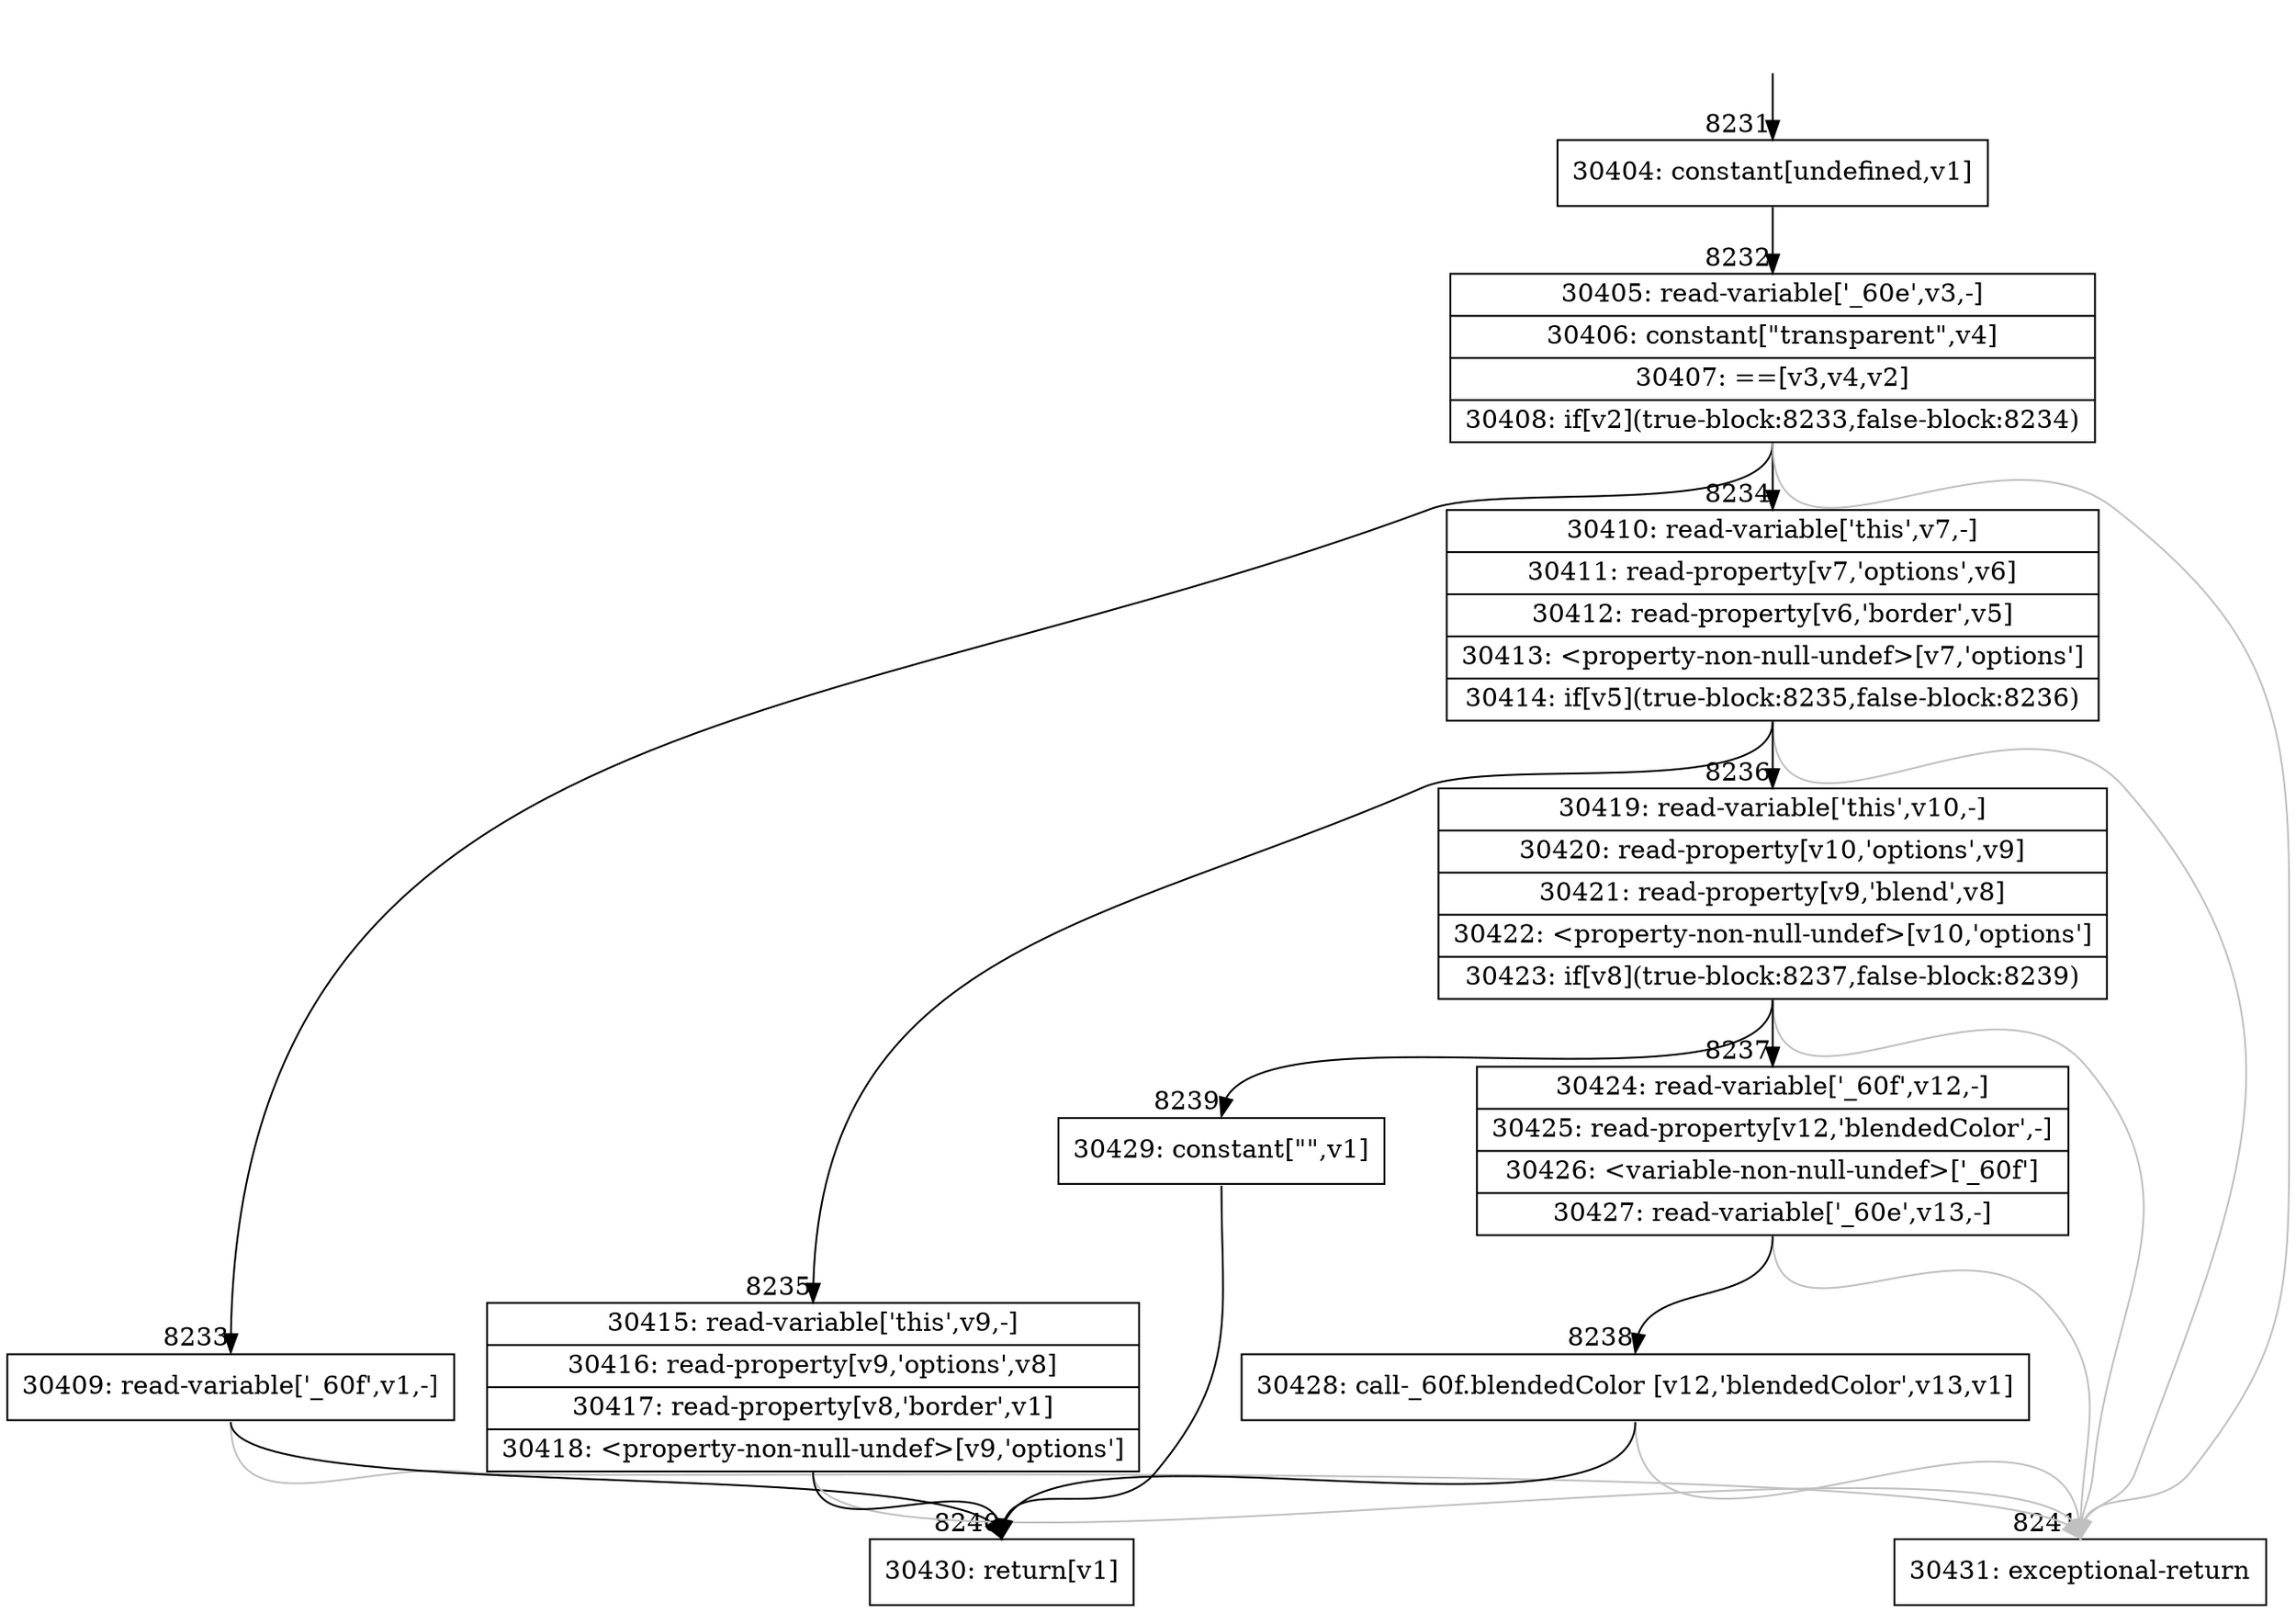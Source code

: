 digraph {
rankdir="TD"
BB_entry541[shape=none,label=""];
BB_entry541 -> BB8231 [tailport=s, headport=n, headlabel="    8231"]
BB8231 [shape=record label="{30404: constant[undefined,v1]}" ] 
BB8231 -> BB8232 [tailport=s, headport=n, headlabel="      8232"]
BB8232 [shape=record label="{30405: read-variable['_60e',v3,-]|30406: constant[\"transparent\",v4]|30407: ==[v3,v4,v2]|30408: if[v2](true-block:8233,false-block:8234)}" ] 
BB8232 -> BB8233 [tailport=s, headport=n, headlabel="      8233"]
BB8232 -> BB8234 [tailport=s, headport=n, headlabel="      8234"]
BB8232 -> BB8241 [tailport=s, headport=n, color=gray, headlabel="      8241"]
BB8233 [shape=record label="{30409: read-variable['_60f',v1,-]}" ] 
BB8233 -> BB8240 [tailport=s, headport=n, headlabel="      8240"]
BB8233 -> BB8241 [tailport=s, headport=n, color=gray]
BB8234 [shape=record label="{30410: read-variable['this',v7,-]|30411: read-property[v7,'options',v6]|30412: read-property[v6,'border',v5]|30413: \<property-non-null-undef\>[v7,'options']|30414: if[v5](true-block:8235,false-block:8236)}" ] 
BB8234 -> BB8235 [tailport=s, headport=n, headlabel="      8235"]
BB8234 -> BB8236 [tailport=s, headport=n, headlabel="      8236"]
BB8234 -> BB8241 [tailport=s, headport=n, color=gray]
BB8235 [shape=record label="{30415: read-variable['this',v9,-]|30416: read-property[v9,'options',v8]|30417: read-property[v8,'border',v1]|30418: \<property-non-null-undef\>[v9,'options']}" ] 
BB8235 -> BB8240 [tailport=s, headport=n]
BB8235 -> BB8241 [tailport=s, headport=n, color=gray]
BB8236 [shape=record label="{30419: read-variable['this',v10,-]|30420: read-property[v10,'options',v9]|30421: read-property[v9,'blend',v8]|30422: \<property-non-null-undef\>[v10,'options']|30423: if[v8](true-block:8237,false-block:8239)}" ] 
BB8236 -> BB8237 [tailport=s, headport=n, headlabel="      8237"]
BB8236 -> BB8239 [tailport=s, headport=n, headlabel="      8239"]
BB8236 -> BB8241 [tailport=s, headport=n, color=gray]
BB8237 [shape=record label="{30424: read-variable['_60f',v12,-]|30425: read-property[v12,'blendedColor',-]|30426: \<variable-non-null-undef\>['_60f']|30427: read-variable['_60e',v13,-]}" ] 
BB8237 -> BB8238 [tailport=s, headport=n, headlabel="      8238"]
BB8237 -> BB8241 [tailport=s, headport=n, color=gray]
BB8238 [shape=record label="{30428: call-_60f.blendedColor [v12,'blendedColor',v13,v1]}" ] 
BB8238 -> BB8240 [tailport=s, headport=n]
BB8238 -> BB8241 [tailport=s, headport=n, color=gray]
BB8239 [shape=record label="{30429: constant[\"\",v1]}" ] 
BB8239 -> BB8240 [tailport=s, headport=n]
BB8240 [shape=record label="{30430: return[v1]}" ] 
BB8241 [shape=record label="{30431: exceptional-return}" ] 
//#$~ 5915
}
